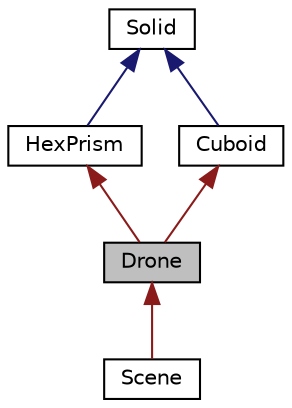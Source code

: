 digraph "Drone"
{
 // LATEX_PDF_SIZE
  edge [fontname="Helvetica",fontsize="10",labelfontname="Helvetica",labelfontsize="10"];
  node [fontname="Helvetica",fontsize="10",shape=record];
  Node1 [label="Drone",height=0.2,width=0.4,color="black", fillcolor="grey75", style="filled", fontcolor="black",tooltip="Modeluje pojęcie dronu."];
  Node2 -> Node1 [dir="back",color="firebrick4",fontsize="10",style="solid",fontname="Helvetica"];
  Node2 [label="HexPrism",height=0.2,width=0.4,color="black", fillcolor="white", style="filled",URL="$class_hex_prism.html",tooltip="Modeluje pojęcie graniastosłupa foremnego sześciokątnego (będącym w tym programie rotorami dronu)"];
  Node3 -> Node2 [dir="back",color="midnightblue",fontsize="10",style="solid",fontname="Helvetica"];
  Node3 [label="Solid",height=0.2,width=0.4,color="black", fillcolor="white", style="filled",URL="$class_solid.html",tooltip="Modeluje pojęcie bryły geometycznej."];
  Node4 -> Node1 [dir="back",color="firebrick4",fontsize="10",style="solid",fontname="Helvetica"];
  Node4 [label="Cuboid",height=0.2,width=0.4,color="black", fillcolor="white", style="filled",URL="$class_cuboid.html",tooltip="Modeluje pojęcie prostopadłościanu (będącym w tym programie korpusem dronu)"];
  Node3 -> Node4 [dir="back",color="midnightblue",fontsize="10",style="solid",fontname="Helvetica"];
  Node1 -> Node5 [dir="back",color="firebrick4",fontsize="10",style="solid",fontname="Helvetica"];
  Node5 [label="Scene",height=0.2,width=0.4,color="black", fillcolor="white", style="filled",URL="$class_scene.html",tooltip="Modeluje pojecie sceny."];
}
